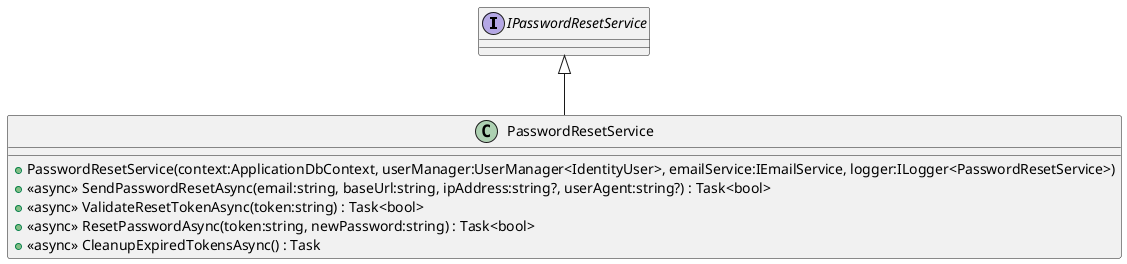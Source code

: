 @startuml
interface IPasswordResetService {
}
class PasswordResetService {
    + PasswordResetService(context:ApplicationDbContext, userManager:UserManager<IdentityUser>, emailService:IEmailService, logger:ILogger<PasswordResetService>)
    + <<async>> SendPasswordResetAsync(email:string, baseUrl:string, ipAddress:string?, userAgent:string?) : Task<bool>
    + <<async>> ValidateResetTokenAsync(token:string) : Task<bool>
    + <<async>> ResetPasswordAsync(token:string, newPassword:string) : Task<bool>
    + <<async>> CleanupExpiredTokensAsync() : Task
}
IPasswordResetService <|-- PasswordResetService
@enduml

